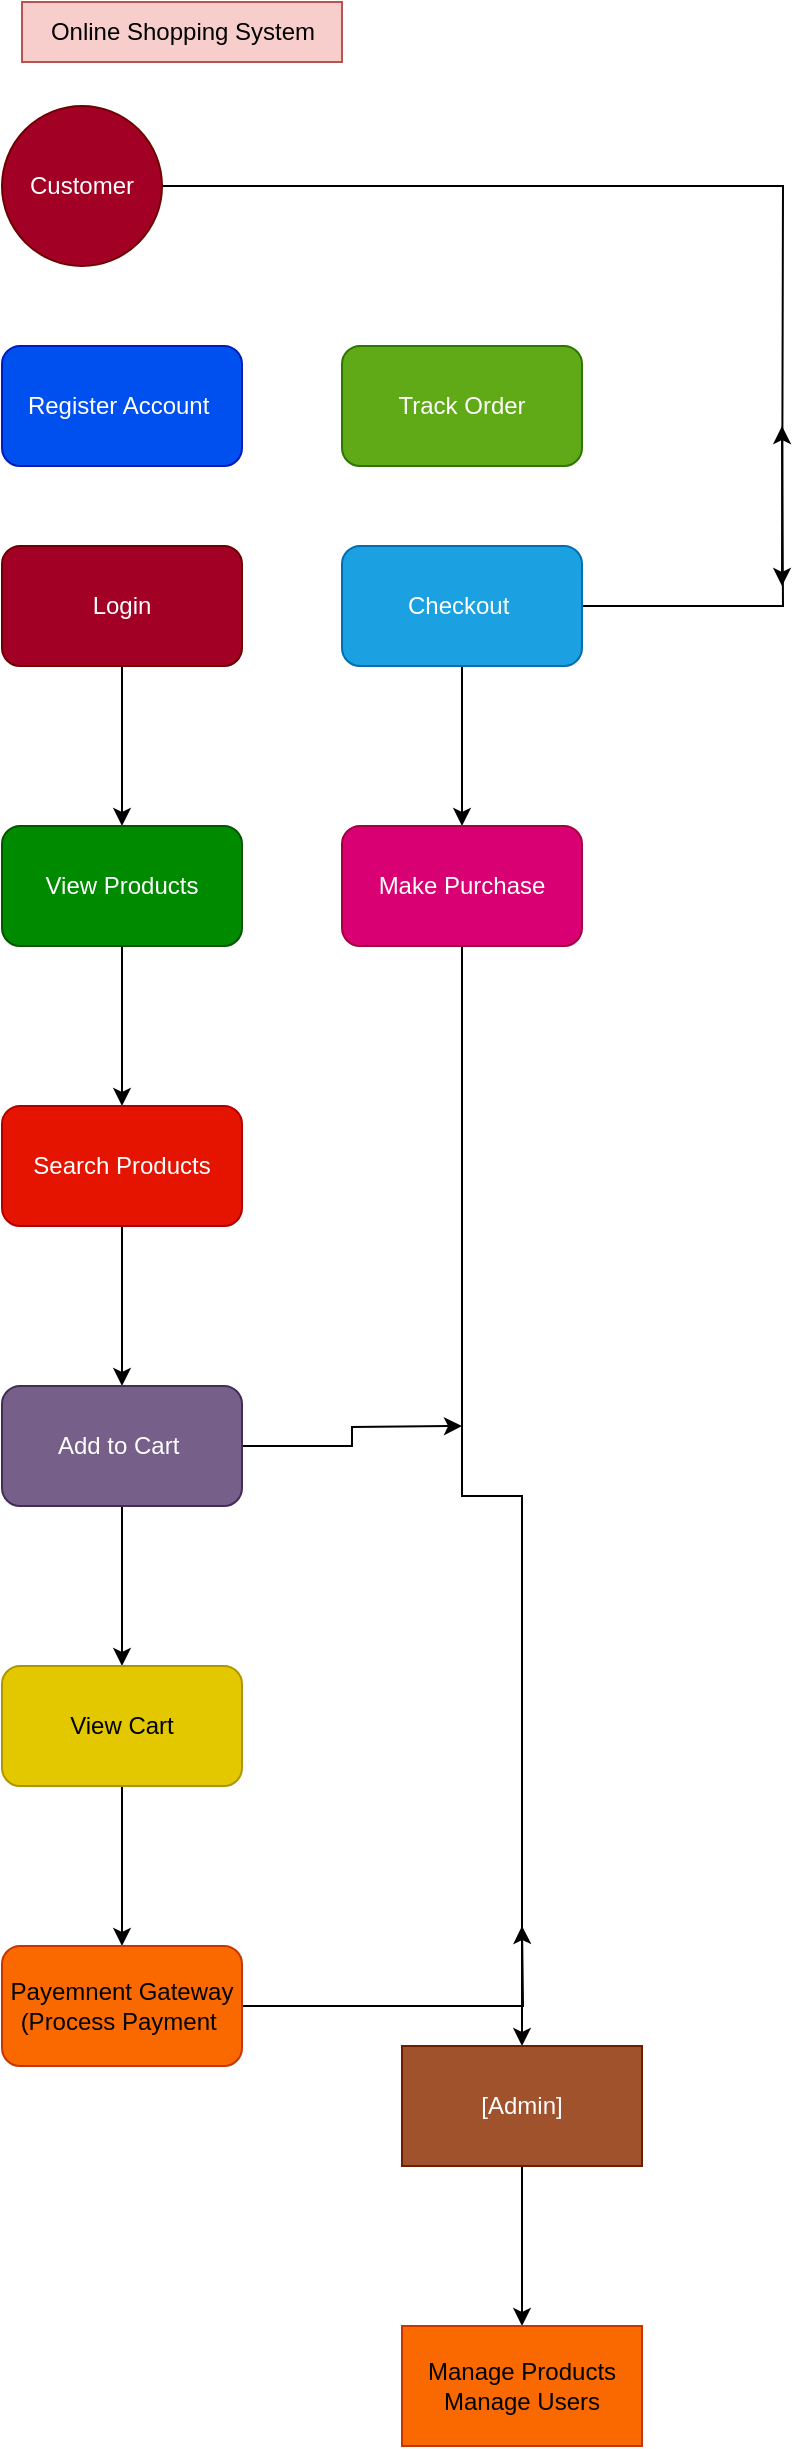 <mxfile version="24.7.14">
  <diagram name="Page-1" id="mfVh5fejPdQT7Dfiq_9x">
    <mxGraphModel dx="764" dy="503" grid="1" gridSize="10" guides="1" tooltips="1" connect="1" arrows="1" fold="1" page="1" pageScale="1" pageWidth="827" pageHeight="1169" math="0" shadow="0">
      <root>
        <mxCell id="0" />
        <mxCell id="1" parent="0" />
        <mxCell id="J24OWx_b6ucOkYwd1uf5-1" value="Online Shopping System" style="text;html=1;align=center;verticalAlign=middle;resizable=0;points=[];autosize=1;strokeColor=#b85450;fillColor=#f8cecc;" vertex="1" parent="1">
          <mxGeometry x="30" y="78" width="160" height="30" as="geometry" />
        </mxCell>
        <mxCell id="J24OWx_b6ucOkYwd1uf5-26" style="edgeStyle=orthogonalEdgeStyle;rounded=0;orthogonalLoop=1;jettySize=auto;html=1;" edge="1" parent="1" source="J24OWx_b6ucOkYwd1uf5-3">
          <mxGeometry relative="1" as="geometry">
            <mxPoint x="410" y="370" as="targetPoint" />
          </mxGeometry>
        </mxCell>
        <mxCell id="J24OWx_b6ucOkYwd1uf5-3" value="Customer" style="ellipse;whiteSpace=wrap;html=1;aspect=fixed;fillColor=#a20025;fontColor=#ffffff;strokeColor=#6F0000;" vertex="1" parent="1">
          <mxGeometry x="20" y="130" width="80" height="80" as="geometry" />
        </mxCell>
        <mxCell id="J24OWx_b6ucOkYwd1uf5-4" value="Register Account&amp;nbsp;" style="rounded=1;whiteSpace=wrap;html=1;fillColor=#0050ef;fontColor=#ffffff;strokeColor=#001DBC;" vertex="1" parent="1">
          <mxGeometry x="20" y="250" width="120" height="60" as="geometry" />
        </mxCell>
        <mxCell id="J24OWx_b6ucOkYwd1uf5-5" value="Track Order" style="rounded=1;whiteSpace=wrap;html=1;fillColor=#60a917;fontColor=#ffffff;strokeColor=#2D7600;" vertex="1" parent="1">
          <mxGeometry x="190" y="250" width="120" height="60" as="geometry" />
        </mxCell>
        <mxCell id="J24OWx_b6ucOkYwd1uf5-9" value="" style="edgeStyle=orthogonalEdgeStyle;rounded=0;orthogonalLoop=1;jettySize=auto;html=1;" edge="1" parent="1" source="J24OWx_b6ucOkYwd1uf5-6" target="J24OWx_b6ucOkYwd1uf5-8">
          <mxGeometry relative="1" as="geometry" />
        </mxCell>
        <mxCell id="J24OWx_b6ucOkYwd1uf5-6" value="Login" style="rounded=1;whiteSpace=wrap;html=1;fillColor=#a20025;fontColor=#ffffff;strokeColor=#6F0000;" vertex="1" parent="1">
          <mxGeometry x="20" y="350" width="120" height="60" as="geometry" />
        </mxCell>
        <mxCell id="J24OWx_b6ucOkYwd1uf5-11" value="" style="edgeStyle=orthogonalEdgeStyle;rounded=0;orthogonalLoop=1;jettySize=auto;html=1;" edge="1" parent="1" source="J24OWx_b6ucOkYwd1uf5-7" target="J24OWx_b6ucOkYwd1uf5-10">
          <mxGeometry relative="1" as="geometry" />
        </mxCell>
        <mxCell id="J24OWx_b6ucOkYwd1uf5-28" style="edgeStyle=orthogonalEdgeStyle;rounded=0;orthogonalLoop=1;jettySize=auto;html=1;" edge="1" parent="1" source="J24OWx_b6ucOkYwd1uf5-7">
          <mxGeometry relative="1" as="geometry">
            <mxPoint x="410" y="290" as="targetPoint" />
          </mxGeometry>
        </mxCell>
        <mxCell id="J24OWx_b6ucOkYwd1uf5-7" value="Checkout&amp;nbsp;" style="rounded=1;whiteSpace=wrap;html=1;fillColor=#1ba1e2;fontColor=#ffffff;strokeColor=#006EAF;" vertex="1" parent="1">
          <mxGeometry x="190" y="350" width="120" height="60" as="geometry" />
        </mxCell>
        <mxCell id="J24OWx_b6ucOkYwd1uf5-13" value="" style="edgeStyle=orthogonalEdgeStyle;rounded=0;orthogonalLoop=1;jettySize=auto;html=1;" edge="1" parent="1" source="J24OWx_b6ucOkYwd1uf5-8" target="J24OWx_b6ucOkYwd1uf5-12">
          <mxGeometry relative="1" as="geometry" />
        </mxCell>
        <mxCell id="J24OWx_b6ucOkYwd1uf5-8" value="View Products" style="whiteSpace=wrap;html=1;rounded=1;fillColor=#008a00;fontColor=#ffffff;strokeColor=#005700;" vertex="1" parent="1">
          <mxGeometry x="20" y="490" width="120" height="60" as="geometry" />
        </mxCell>
        <mxCell id="J24OWx_b6ucOkYwd1uf5-23" style="edgeStyle=orthogonalEdgeStyle;rounded=0;orthogonalLoop=1;jettySize=auto;html=1;" edge="1" parent="1" source="J24OWx_b6ucOkYwd1uf5-10" target="J24OWx_b6ucOkYwd1uf5-20">
          <mxGeometry relative="1" as="geometry" />
        </mxCell>
        <mxCell id="J24OWx_b6ucOkYwd1uf5-10" value="Make Purchase" style="whiteSpace=wrap;html=1;rounded=1;fillColor=#d80073;fontColor=#ffffff;strokeColor=#A50040;" vertex="1" parent="1">
          <mxGeometry x="190" y="490" width="120" height="60" as="geometry" />
        </mxCell>
        <mxCell id="J24OWx_b6ucOkYwd1uf5-15" value="" style="edgeStyle=orthogonalEdgeStyle;rounded=0;orthogonalLoop=1;jettySize=auto;html=1;" edge="1" parent="1" source="J24OWx_b6ucOkYwd1uf5-12" target="J24OWx_b6ucOkYwd1uf5-14">
          <mxGeometry relative="1" as="geometry" />
        </mxCell>
        <mxCell id="J24OWx_b6ucOkYwd1uf5-12" value="Search Products" style="whiteSpace=wrap;html=1;rounded=1;fillColor=#e51400;fontColor=#ffffff;strokeColor=#B20000;" vertex="1" parent="1">
          <mxGeometry x="20" y="630" width="120" height="60" as="geometry" />
        </mxCell>
        <mxCell id="J24OWx_b6ucOkYwd1uf5-17" value="" style="edgeStyle=orthogonalEdgeStyle;rounded=0;orthogonalLoop=1;jettySize=auto;html=1;" edge="1" parent="1" source="J24OWx_b6ucOkYwd1uf5-14" target="J24OWx_b6ucOkYwd1uf5-16">
          <mxGeometry relative="1" as="geometry" />
        </mxCell>
        <mxCell id="J24OWx_b6ucOkYwd1uf5-24" style="edgeStyle=orthogonalEdgeStyle;rounded=0;orthogonalLoop=1;jettySize=auto;html=1;" edge="1" parent="1" source="J24OWx_b6ucOkYwd1uf5-14">
          <mxGeometry relative="1" as="geometry">
            <mxPoint x="250" y="790" as="targetPoint" />
          </mxGeometry>
        </mxCell>
        <mxCell id="J24OWx_b6ucOkYwd1uf5-14" value="Add to Cart&amp;nbsp;" style="whiteSpace=wrap;html=1;rounded=1;fillColor=#76608a;fontColor=#ffffff;strokeColor=#432D57;" vertex="1" parent="1">
          <mxGeometry x="20" y="770" width="120" height="60" as="geometry" />
        </mxCell>
        <mxCell id="J24OWx_b6ucOkYwd1uf5-19" value="" style="edgeStyle=orthogonalEdgeStyle;rounded=0;orthogonalLoop=1;jettySize=auto;html=1;" edge="1" parent="1" source="J24OWx_b6ucOkYwd1uf5-16" target="J24OWx_b6ucOkYwd1uf5-18">
          <mxGeometry relative="1" as="geometry" />
        </mxCell>
        <mxCell id="J24OWx_b6ucOkYwd1uf5-16" value="View Cart" style="whiteSpace=wrap;html=1;rounded=1;fillColor=#e3c800;fontColor=#000000;strokeColor=#B09500;" vertex="1" parent="1">
          <mxGeometry x="20" y="910" width="120" height="60" as="geometry" />
        </mxCell>
        <mxCell id="J24OWx_b6ucOkYwd1uf5-25" style="edgeStyle=orthogonalEdgeStyle;rounded=0;orthogonalLoop=1;jettySize=auto;html=1;" edge="1" parent="1" source="J24OWx_b6ucOkYwd1uf5-18">
          <mxGeometry relative="1" as="geometry">
            <mxPoint x="280" y="1040" as="targetPoint" />
          </mxGeometry>
        </mxCell>
        <mxCell id="J24OWx_b6ucOkYwd1uf5-18" value="Payemnent Gateway&lt;div&gt;(Process Payment&amp;nbsp;&lt;/div&gt;" style="whiteSpace=wrap;html=1;rounded=1;fillColor=#fa6800;fontColor=#000000;strokeColor=#C73500;" vertex="1" parent="1">
          <mxGeometry x="20" y="1050" width="120" height="60" as="geometry" />
        </mxCell>
        <mxCell id="J24OWx_b6ucOkYwd1uf5-22" value="" style="edgeStyle=orthogonalEdgeStyle;rounded=0;orthogonalLoop=1;jettySize=auto;html=1;" edge="1" parent="1" source="J24OWx_b6ucOkYwd1uf5-20" target="J24OWx_b6ucOkYwd1uf5-21">
          <mxGeometry relative="1" as="geometry" />
        </mxCell>
        <mxCell id="J24OWx_b6ucOkYwd1uf5-20" value="[Admin]" style="rounded=0;whiteSpace=wrap;html=1;fillColor=#a0522d;fontColor=#ffffff;strokeColor=#6D1F00;" vertex="1" parent="1">
          <mxGeometry x="220" y="1100" width="120" height="60" as="geometry" />
        </mxCell>
        <mxCell id="J24OWx_b6ucOkYwd1uf5-21" value="Manage Products&lt;div&gt;Manage Users&lt;/div&gt;" style="whiteSpace=wrap;html=1;rounded=0;fillColor=#fa6800;fontColor=#000000;strokeColor=#C73500;" vertex="1" parent="1">
          <mxGeometry x="220" y="1240" width="120" height="60" as="geometry" />
        </mxCell>
      </root>
    </mxGraphModel>
  </diagram>
</mxfile>
